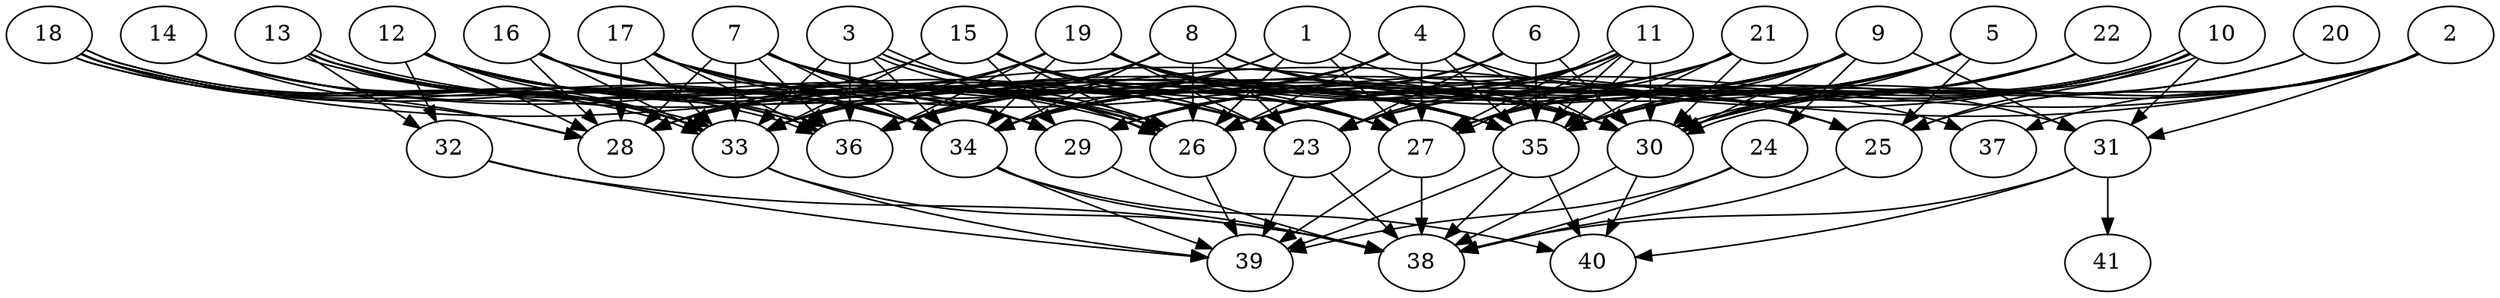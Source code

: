 // DAG (tier=3-complex, mode=compute, n=41, ccr=0.500, fat=0.801, density=0.784, regular=0.238, jump=0.259, mindata=1048576, maxdata=16777216)
// DAG automatically generated by daggen at Sun Aug 24 16:33:34 2025
// /home/ermia/Project/Environments/daggen/bin/daggen --dot --ccr 0.500 --fat 0.801 --regular 0.238 --density 0.784 --jump 0.259 --mindata 1048576 --maxdata 16777216 -n 41 
digraph G {
  1 [size="438727741696044864", alpha="0.14", expect_size="219363870848022432"]
  1 -> 26 [size ="216991445024768"]
  1 -> 27 [size ="216991445024768"]
  1 -> 30 [size ="216991445024768"]
  1 -> 34 [size ="216991445024768"]
  1 -> 36 [size ="216991445024768"]
  2 [size="3122395317233101", alpha="0.11", expect_size="1561197658616550"]
  2 -> 25 [size ="77371226980352"]
  2 -> 26 [size ="77371226980352"]
  2 -> 30 [size ="77371226980352"]
  2 -> 31 [size ="77371226980352"]
  2 -> 35 [size ="77371226980352"]
  2 -> 36 [size ="77371226980352"]
  2 -> 37 [size ="77371226980352"]
  3 [size="52638402089706280", alpha="0.16", expect_size="26319201044853140"]
  3 -> 26 [size ="1155984751853568"]
  3 -> 26 [size ="1155984751853568"]
  3 -> 27 [size ="1155984751853568"]
  3 -> 33 [size ="1155984751853568"]
  3 -> 34 [size ="1155984751853568"]
  3 -> 35 [size ="1155984751853568"]
  3 -> 36 [size ="1155984751853568"]
  4 [size="54150092238440800", alpha="0.19", expect_size="27075046119220400"]
  4 -> 25 [size ="1358971138998272"]
  4 -> 26 [size ="1358971138998272"]
  4 -> 27 [size ="1358971138998272"]
  4 -> 30 [size ="1358971138998272"]
  4 -> 33 [size ="1358971138998272"]
  4 -> 34 [size ="1358971138998272"]
  4 -> 35 [size ="1358971138998272"]
  4 -> 36 [size ="1358971138998272"]
  5 [size="7232848391323464", alpha="0.10", expect_size="3616424195661732"]
  5 -> 23 [size ="252649303703552"]
  5 -> 25 [size ="252649303703552"]
  5 -> 26 [size ="252649303703552"]
  5 -> 27 [size ="252649303703552"]
  5 -> 30 [size ="252649303703552"]
  5 -> 34 [size ="252649303703552"]
  5 -> 35 [size ="252649303703552"]
  6 [size="123182539568089440", alpha="0.12", expect_size="61591269784044720"]
  6 -> 23 [size ="2176572521971712"]
  6 -> 29 [size ="2176572521971712"]
  6 -> 30 [size ="2176572521971712"]
  6 -> 34 [size ="2176572521971712"]
  6 -> 35 [size ="2176572521971712"]
  7 [size="1667345294020313088", alpha="0.11", expect_size="833672647010156544"]
  7 -> 23 [size ="11248821338112"]
  7 -> 26 [size ="11248821338112"]
  7 -> 27 [size ="11248821338112"]
  7 -> 28 [size ="11248821338112"]
  7 -> 29 [size ="11248821338112"]
  7 -> 30 [size ="11248821338112"]
  7 -> 33 [size ="11248821338112"]
  7 -> 34 [size ="11248821338112"]
  7 -> 36 [size ="11248821338112"]
  8 [size="1334393215632966144", alpha="0.14", expect_size="667196607816483072"]
  8 -> 23 [size ="523400493662208"]
  8 -> 26 [size ="523400493662208"]
  8 -> 30 [size ="523400493662208"]
  8 -> 31 [size ="523400493662208"]
  8 -> 33 [size ="523400493662208"]
  8 -> 34 [size ="523400493662208"]
  8 -> 36 [size ="523400493662208"]
  9 [size="39495460186553968", alpha="0.13", expect_size="19747730093276984"]
  9 -> 23 [size ="670297770426368"]
  9 -> 24 [size ="670297770426368"]
  9 -> 26 [size ="670297770426368"]
  9 -> 27 [size ="670297770426368"]
  9 -> 29 [size ="670297770426368"]
  9 -> 30 [size ="670297770426368"]
  9 -> 31 [size ="670297770426368"]
  9 -> 33 [size ="670297770426368"]
  9 -> 35 [size ="670297770426368"]
  9 -> 36 [size ="670297770426368"]
  10 [size="672064951778677376", alpha="0.04", expect_size="336032475889338688"]
  10 -> 23 [size ="606932868005888"]
  10 -> 25 [size ="606932868005888"]
  10 -> 26 [size ="606932868005888"]
  10 -> 27 [size ="606932868005888"]
  10 -> 30 [size ="606932868005888"]
  10 -> 30 [size ="606932868005888"]
  10 -> 31 [size ="606932868005888"]
  10 -> 34 [size ="606932868005888"]
  10 -> 35 [size ="606932868005888"]
  11 [size="4164801251305924329472", alpha="0.14", expect_size="2082400625652962164736"]
  11 -> 23 [size ="2070870021373952"]
  11 -> 26 [size ="2070870021373952"]
  11 -> 27 [size ="2070870021373952"]
  11 -> 27 [size ="2070870021373952"]
  11 -> 28 [size ="2070870021373952"]
  11 -> 30 [size ="2070870021373952"]
  11 -> 34 [size ="2070870021373952"]
  11 -> 35 [size ="2070870021373952"]
  11 -> 35 [size ="2070870021373952"]
  12 [size="162393664842508416", alpha="0.12", expect_size="81196832421254208"]
  12 -> 23 [size ="252005201215488"]
  12 -> 26 [size ="252005201215488"]
  12 -> 27 [size ="252005201215488"]
  12 -> 28 [size ="252005201215488"]
  12 -> 32 [size ="252005201215488"]
  12 -> 33 [size ="252005201215488"]
  12 -> 34 [size ="252005201215488"]
  12 -> 35 [size ="252005201215488"]
  12 -> 36 [size ="252005201215488"]
  13 [size="5286589495351542", alpha="0.09", expect_size="2643294747675771"]
  13 -> 26 [size ="595994165116928"]
  13 -> 26 [size ="595994165116928"]
  13 -> 32 [size ="595994165116928"]
  13 -> 33 [size ="595994165116928"]
  13 -> 34 [size ="595994165116928"]
  13 -> 35 [size ="595994165116928"]
  13 -> 36 [size ="595994165116928"]
  14 [size="64746205514455536", alpha="0.18", expect_size="32373102757227768"]
  14 -> 23 [size ="1785911834574848"]
  14 -> 26 [size ="1785911834574848"]
  14 -> 28 [size ="1785911834574848"]
  14 -> 33 [size ="1785911834574848"]
  14 -> 34 [size ="1785911834574848"]
  15 [size="494245352406179840", alpha="0.15", expect_size="247122676203089920"]
  15 -> 23 [size ="290228422049792"]
  15 -> 26 [size ="290228422049792"]
  15 -> 27 [size ="290228422049792"]
  15 -> 28 [size ="290228422049792"]
  15 -> 29 [size ="290228422049792"]
  15 -> 33 [size ="290228422049792"]
  15 -> 35 [size ="290228422049792"]
  16 [size="332118243415738880", alpha="0.18", expect_size="166059121707869440"]
  16 -> 26 [size ="397185162149888"]
  16 -> 28 [size ="397185162149888"]
  16 -> 29 [size ="397185162149888"]
  16 -> 30 [size ="397185162149888"]
  16 -> 33 [size ="397185162149888"]
  16 -> 34 [size ="397185162149888"]
  17 [size="16338183747218178048", alpha="0.12", expect_size="8169091873609089024"]
  17 -> 23 [size ="51510113206272"]
  17 -> 25 [size ="51510113206272"]
  17 -> 28 [size ="51510113206272"]
  17 -> 29 [size ="51510113206272"]
  17 -> 33 [size ="51510113206272"]
  17 -> 34 [size ="51510113206272"]
  17 -> 35 [size ="51510113206272"]
  17 -> 36 [size ="51510113206272"]
  18 [size="49390144232240447488", alpha="0.02", expect_size="24695072116120223744"]
  18 -> 28 [size ="107692018368512"]
  18 -> 29 [size ="107692018368512"]
  18 -> 30 [size ="107692018368512"]
  18 -> 33 [size ="107692018368512"]
  18 -> 33 [size ="107692018368512"]
  18 -> 34 [size ="107692018368512"]
  18 -> 36 [size ="107692018368512"]
  18 -> 36 [size ="107692018368512"]
  19 [size="565993464476727246848", alpha="0.15", expect_size="282996732238363623424"]
  19 -> 23 [size ="547390931075072"]
  19 -> 27 [size ="547390931075072"]
  19 -> 28 [size ="547390931075072"]
  19 -> 30 [size ="547390931075072"]
  19 -> 33 [size ="547390931075072"]
  19 -> 34 [size ="547390931075072"]
  19 -> 35 [size ="547390931075072"]
  19 -> 36 [size ="547390931075072"]
  19 -> 37 [size ="547390931075072"]
  20 [size="64718864100233104", alpha="0.07", expect_size="32359432050116552"]
  20 -> 30 [size ="1805303100211200"]
  20 -> 35 [size ="1805303100211200"]
  21 [size="968828186579441792", alpha="0.08", expect_size="484414093289720896"]
  21 -> 26 [size ="664610965291008"]
  21 -> 27 [size ="664610965291008"]
  21 -> 30 [size ="664610965291008"]
  21 -> 33 [size ="664610965291008"]
  21 -> 35 [size ="664610965291008"]
  22 [size="5490197947906777088", alpha="0.05", expect_size="2745098973953388544"]
  22 -> 27 [size ="1944740018782208"]
  22 -> 29 [size ="1944740018782208"]
  22 -> 30 [size ="1944740018782208"]
  22 -> 35 [size ="1944740018782208"]
  23 [size="25544004661794296", alpha="0.17", expect_size="12772002330897148"]
  23 -> 38 [size ="516663627743232"]
  23 -> 39 [size ="516663627743232"]
  24 [size="3798378793205520924672", alpha="0.00", expect_size="1899189396602760462336"]
  24 -> 38 [size ="1947550982602752"]
  24 -> 39 [size ="1947550982602752"]
  25 [size="376546973266942656", alpha="0.11", expect_size="188273486633471328"]
  25 -> 38 [size ="362975772803072"]
  26 [size="276451102130940", alpha="0.09", expect_size="138225551065470"]
  26 -> 39 [size ="9658047660032"]
  27 [size="3093491273572875", alpha="0.01", expect_size="1546745636786437"]
  27 -> 38 [size ="86976443187200"]
  27 -> 39 [size ="86976443187200"]
  28 [size="4584514751325387358208", alpha="0.10", expect_size="2292257375662693679104"]
  29 [size="44552759011851168", alpha="0.18", expect_size="22276379505925584"]
  29 -> 38 [size ="2095457710899200"]
  30 [size="73611996522423504", alpha="0.12", expect_size="36805998261211752"]
  30 -> 38 [size ="91906428108800"]
  30 -> 40 [size ="91906428108800"]
  31 [size="1440942225421082880", alpha="0.17", expect_size="720471112710541440"]
  31 -> 38 [size ="1953179000373248"]
  31 -> 40 [size ="1953179000373248"]
  31 -> 41 [size ="1953179000373248"]
  32 [size="14575230794454876", alpha="0.20", expect_size="7287615397227438"]
  32 -> 38 [size ="916232295415808"]
  32 -> 39 [size ="916232295415808"]
  33 [size="699170568665862912", alpha="0.08", expect_size="349585284332931456"]
  33 -> 38 [size ="443362259763200"]
  33 -> 39 [size ="443362259763200"]
  34 [size="27238701535123500", alpha="0.20", expect_size="13619350767561750"]
  34 -> 38 [size ="1634785348812800"]
  34 -> 39 [size ="1634785348812800"]
  34 -> 40 [size ="1634785348812800"]
  35 [size="12817617061441288", alpha="0.13", expect_size="6408808530720644"]
  35 -> 38 [size ="1007836901408768"]
  35 -> 39 [size ="1007836901408768"]
  35 -> 40 [size ="1007836901408768"]
  36 [size="1397987602089813760", alpha="0.12", expect_size="698993801044906880"]
  37 [size="1465706145822348935168", alpha="0.16", expect_size="732853072911174467584"]
  38 [size="95836497623662985216", alpha="0.03", expect_size="47918248811831492608"]
  39 [size="68564985212361016", alpha="0.07", expect_size="34282492606180508"]
  40 [size="5669777507628633088", alpha="0.07", expect_size="2834888753814316544"]
  41 [size="18644305945179908", alpha="0.04", expect_size="9322152972589954"]
}